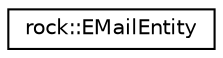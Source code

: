 digraph "类继承关系图"
{
 // LATEX_PDF_SIZE
  edge [fontname="Helvetica",fontsize="10",labelfontname="Helvetica",labelfontsize="10"];
  node [fontname="Helvetica",fontsize="10",shape=record];
  rankdir="LR";
  Node0 [label="rock::EMailEntity",height=0.2,width=0.4,color="black", fillcolor="white", style="filled",URL="$classrock_1_1EMailEntity.html",tooltip=" "];
}

